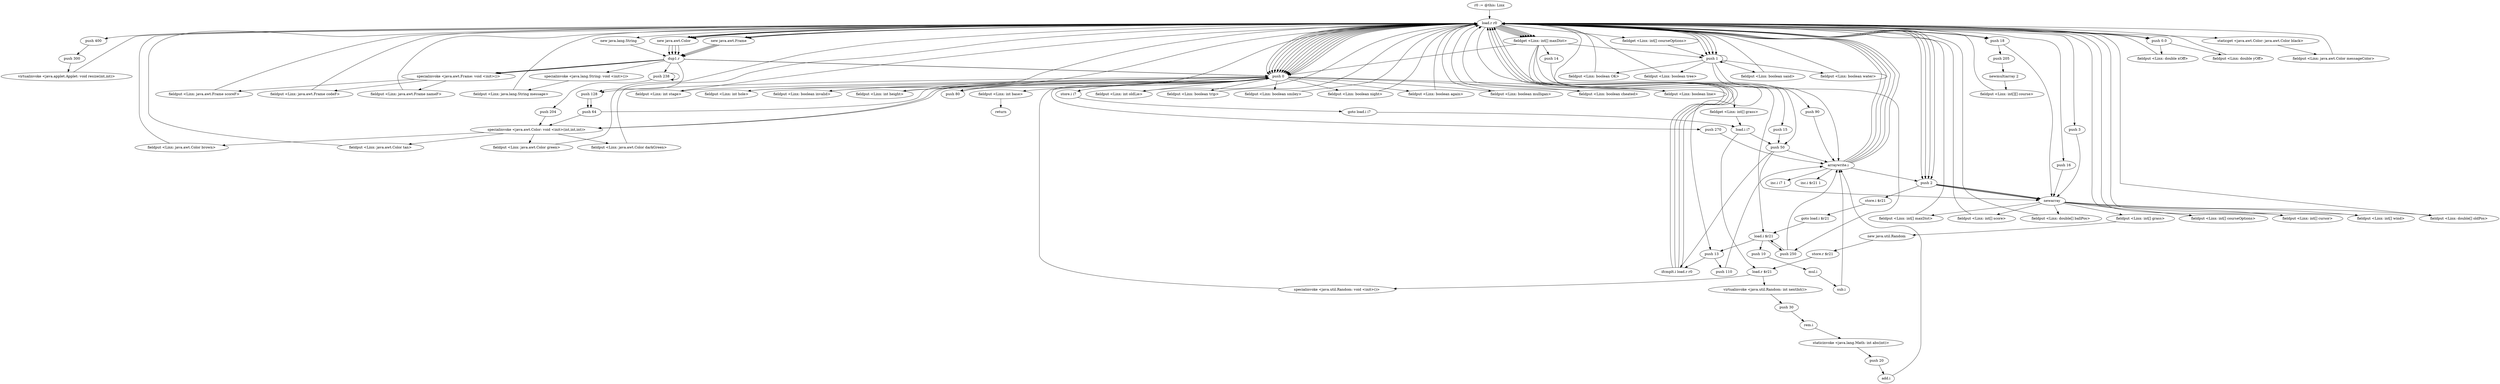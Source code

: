 digraph "" {
    "r0 := @this: Linx"
    "load.r r0"
    "r0 := @this: Linx"->"load.r r0";
    "push 400"
    "load.r r0"->"push 400";
    "push 300"
    "push 400"->"push 300";
    "virtualinvoke <java.applet.Applet: void resize(int,int)>"
    "push 300"->"virtualinvoke <java.applet.Applet: void resize(int,int)>";
    "virtualinvoke <java.applet.Applet: void resize(int,int)>"->"load.r r0";
    "push 0"
    "load.r r0"->"push 0";
    "fieldput <Linx: int stage>"
    "push 0"->"fieldput <Linx: int stage>";
    "fieldput <Linx: int stage>"->"load.r r0";
    "new java.awt.Color"
    "load.r r0"->"new java.awt.Color";
    "dup1.r"
    "new java.awt.Color"->"dup1.r";
    "push 128"
    "dup1.r"->"push 128";
    "push 64"
    "push 128"->"push 64";
    "push 64"->"push 0";
    "specialinvoke <java.awt.Color: void <init>(int,int,int)>"
    "push 0"->"specialinvoke <java.awt.Color: void <init>(int,int,int)>";
    "fieldput <Linx: java.awt.Color brown>"
    "specialinvoke <java.awt.Color: void <init>(int,int,int)>"->"fieldput <Linx: java.awt.Color brown>";
    "fieldput <Linx: java.awt.Color brown>"->"load.r r0";
    "load.r r0"->"new java.awt.Color";
    "new java.awt.Color"->"dup1.r";
    "push 238"
    "dup1.r"->"push 238";
    "push 238"->"push 238";
    "push 204"
    "push 238"->"push 204";
    "push 204"->"specialinvoke <java.awt.Color: void <init>(int,int,int)>";
    "fieldput <Linx: java.awt.Color tan>"
    "specialinvoke <java.awt.Color: void <init>(int,int,int)>"->"fieldput <Linx: java.awt.Color tan>";
    "fieldput <Linx: java.awt.Color tan>"->"load.r r0";
    "load.r r0"->"new java.awt.Color";
    "new java.awt.Color"->"dup1.r";
    "dup1.r"->"push 0";
    "push 0"->"push 128";
    "push 128"->"push 64";
    "push 64"->"specialinvoke <java.awt.Color: void <init>(int,int,int)>";
    "fieldput <Linx: java.awt.Color green>"
    "specialinvoke <java.awt.Color: void <init>(int,int,int)>"->"fieldput <Linx: java.awt.Color green>";
    "fieldput <Linx: java.awt.Color green>"->"load.r r0";
    "load.r r0"->"new java.awt.Color";
    "new java.awt.Color"->"dup1.r";
    "dup1.r"->"push 0";
    "push 80"
    "push 0"->"push 80";
    "push 80"->"push 0";
    "push 0"->"specialinvoke <java.awt.Color: void <init>(int,int,int)>";
    "fieldput <Linx: java.awt.Color darkGreen>"
    "specialinvoke <java.awt.Color: void <init>(int,int,int)>"->"fieldput <Linx: java.awt.Color darkGreen>";
    "fieldput <Linx: java.awt.Color darkGreen>"->"load.r r0";
    "push 16"
    "load.r r0"->"push 16";
    "newarray"
    "push 16"->"newarray";
    "fieldput <Linx: int[] maxDist>"
    "newarray"->"fieldput <Linx: int[] maxDist>";
    "fieldput <Linx: int[] maxDist>"->"load.r r0";
    "fieldget <Linx: int[] maxDist>"
    "load.r r0"->"fieldget <Linx: int[] maxDist>";
    "fieldget <Linx: int[] maxDist>"->"push 0";
    "push 270"
    "push 0"->"push 270";
    "arraywrite.i"
    "push 270"->"arraywrite.i";
    "arraywrite.i"->"load.r r0";
    "load.r r0"->"fieldget <Linx: int[] maxDist>";
    "push 1"
    "fieldget <Linx: int[] maxDist>"->"push 1";
    "push 250"
    "push 1"->"push 250";
    "push 250"->"arraywrite.i";
    "push 2"
    "arraywrite.i"->"push 2";
    "store.i $r21"
    "push 2"->"store.i $r21";
    "goto load.i $r21"
    "store.i $r21"->"goto load.i $r21";
    "load.i $r21"
    "goto load.i $r21"->"load.i $r21";
    "push 13"
    "load.i $r21"->"push 13";
    "ifcmplt.i load.r r0"
    "push 13"->"ifcmplt.i load.r r0";
    "ifcmplt.i load.r r0"->"load.r r0";
    "load.r r0"->"fieldget <Linx: int[] maxDist>";
    "fieldget <Linx: int[] maxDist>"->"push 13";
    "push 110"
    "push 13"->"push 110";
    "push 110"->"arraywrite.i";
    "arraywrite.i"->"load.r r0";
    "load.r r0"->"fieldget <Linx: int[] maxDist>";
    "push 14"
    "fieldget <Linx: int[] maxDist>"->"push 14";
    "push 90"
    "push 14"->"push 90";
    "push 90"->"arraywrite.i";
    "arraywrite.i"->"load.r r0";
    "load.r r0"->"fieldget <Linx: int[] maxDist>";
    "push 15"
    "fieldget <Linx: int[] maxDist>"->"push 15";
    "push 50"
    "push 15"->"push 50";
    "push 50"->"arraywrite.i";
    "arraywrite.i"->"load.r r0";
    "push 18"
    "load.r r0"->"push 18";
    "push 18"->"newarray";
    "fieldput <Linx: int[] score>"
    "newarray"->"fieldput <Linx: int[] score>";
    "fieldput <Linx: int[] score>"->"load.r r0";
    "load.r r0"->"push 0";
    "fieldput <Linx: int hole>"
    "push 0"->"fieldput <Linx: int hole>";
    "fieldput <Linx: int hole>"->"load.r r0";
    "load.r r0"->"push 2";
    "push 2"->"newarray";
    "fieldput <Linx: double[] ballPos>"
    "newarray"->"fieldput <Linx: double[] ballPos>";
    "fieldput <Linx: double[] ballPos>"->"load.r r0";
    "load.r r0"->"push 0";
    "fieldput <Linx: boolean invalid>"
    "push 0"->"fieldput <Linx: boolean invalid>";
    "fieldput <Linx: boolean invalid>"->"load.r r0";
    "load.r r0"->"push 18";
    "push 205"
    "push 18"->"push 205";
    "newmultiarray 2"
    "push 205"->"newmultiarray 2";
    "fieldput <Linx: int[][] course>"
    "newmultiarray 2"->"fieldput <Linx: int[][] course>";
    "fieldput <Linx: int[][] course>"->"load.r r0";
    "push 3"
    "load.r r0"->"push 3";
    "push 3"->"newarray";
    "fieldput <Linx: int[] courseOptions>"
    "newarray"->"fieldput <Linx: int[] courseOptions>";
    "fieldput <Linx: int[] courseOptions>"->"load.r r0";
    "fieldget <Linx: int[] courseOptions>"
    "load.r r0"->"fieldget <Linx: int[] courseOptions>";
    "fieldget <Linx: int[] courseOptions>"->"push 1";
    "push 1"->"push 1";
    "push 1"->"arraywrite.i";
    "arraywrite.i"->"load.r r0";
    "load.r r0"->"push 2";
    "push 2"->"newarray";
    "fieldput <Linx: int[] cursor>"
    "newarray"->"fieldput <Linx: int[] cursor>";
    "fieldput <Linx: int[] cursor>"->"load.r r0";
    "push 0.0"
    "load.r r0"->"push 0.0";
    "fieldput <Linx: double xOff>"
    "push 0.0"->"fieldput <Linx: double xOff>";
    "fieldput <Linx: double xOff>"->"load.r r0";
    "load.r r0"->"push 0.0";
    "fieldput <Linx: double yOff>"
    "push 0.0"->"fieldput <Linx: double yOff>";
    "fieldput <Linx: double yOff>"->"load.r r0";
    "new java.awt.Frame"
    "load.r r0"->"new java.awt.Frame";
    "new java.awt.Frame"->"dup1.r";
    "specialinvoke <java.awt.Frame: void <init>()>"
    "dup1.r"->"specialinvoke <java.awt.Frame: void <init>()>";
    "fieldput <Linx: java.awt.Frame scoreF>"
    "specialinvoke <java.awt.Frame: void <init>()>"->"fieldput <Linx: java.awt.Frame scoreF>";
    "fieldput <Linx: java.awt.Frame scoreF>"->"load.r r0";
    "load.r r0"->"push 50";
    "push 50"->"newarray";
    "fieldput <Linx: int[] grass>"
    "newarray"->"fieldput <Linx: int[] grass>";
    "new java.util.Random"
    "fieldput <Linx: int[] grass>"->"new java.util.Random";
    "store.r $r21"
    "new java.util.Random"->"store.r $r21";
    "load.r $r21"
    "store.r $r21"->"load.r $r21";
    "specialinvoke <java.util.Random: void <init>()>"
    "load.r $r21"->"specialinvoke <java.util.Random: void <init>()>";
    "specialinvoke <java.util.Random: void <init>()>"->"push 0";
    "store.i i7"
    "push 0"->"store.i i7";
    "goto load.i i7"
    "store.i i7"->"goto load.i i7";
    "load.i i7"
    "goto load.i i7"->"load.i i7";
    "load.i i7"->"push 50";
    "push 50"->"ifcmplt.i load.r r0";
    "ifcmplt.i load.r r0"->"load.r r0";
    "load.r r0"->"push 2";
    "push 2"->"newarray";
    "fieldput <Linx: int[] wind>"
    "newarray"->"fieldput <Linx: int[] wind>";
    "fieldput <Linx: int[] wind>"->"load.r r0";
    "load.r r0"->"push 0";
    "fieldput <Linx: int height>"
    "push 0"->"fieldput <Linx: int height>";
    "fieldput <Linx: int height>"->"load.r r0";
    "new java.lang.String"
    "load.r r0"->"new java.lang.String";
    "new java.lang.String"->"dup1.r";
    "specialinvoke <java.lang.String: void <init>()>"
    "dup1.r"->"specialinvoke <java.lang.String: void <init>()>";
    "fieldput <Linx: java.lang.String message>"
    "specialinvoke <java.lang.String: void <init>()>"->"fieldput <Linx: java.lang.String message>";
    "fieldput <Linx: java.lang.String message>"->"load.r r0";
    "staticget <java.awt.Color: java.awt.Color black>"
    "load.r r0"->"staticget <java.awt.Color: java.awt.Color black>";
    "fieldput <Linx: java.awt.Color messageColor>"
    "staticget <java.awt.Color: java.awt.Color black>"->"fieldput <Linx: java.awt.Color messageColor>";
    "fieldput <Linx: java.awt.Color messageColor>"->"load.r r0";
    "load.r r0"->"push 2";
    "push 2"->"newarray";
    "fieldput <Linx: double[] oldPos>"
    "newarray"->"fieldput <Linx: double[] oldPos>";
    "fieldput <Linx: double[] oldPos>"->"load.r r0";
    "load.r r0"->"push 0";
    "fieldput <Linx: int oldLie>"
    "push 0"->"fieldput <Linx: int oldLie>";
    "fieldput <Linx: int oldLie>"->"load.r r0";
    "load.r r0"->"push 1";
    "fieldput <Linx: boolean OK>"
    "push 1"->"fieldput <Linx: boolean OK>";
    "fieldput <Linx: boolean OK>"->"load.r r0";
    "load.r r0"->"new java.awt.Frame";
    "new java.awt.Frame"->"dup1.r";
    "dup1.r"->"specialinvoke <java.awt.Frame: void <init>()>";
    "fieldput <Linx: java.awt.Frame codeF>"
    "specialinvoke <java.awt.Frame: void <init>()>"->"fieldput <Linx: java.awt.Frame codeF>";
    "fieldput <Linx: java.awt.Frame codeF>"->"load.r r0";
    "load.r r0"->"new java.awt.Frame";
    "new java.awt.Frame"->"dup1.r";
    "dup1.r"->"specialinvoke <java.awt.Frame: void <init>()>";
    "fieldput <Linx: java.awt.Frame nameF>"
    "specialinvoke <java.awt.Frame: void <init>()>"->"fieldput <Linx: java.awt.Frame nameF>";
    "fieldput <Linx: java.awt.Frame nameF>"->"load.r r0";
    "load.r r0"->"push 0";
    "fieldput <Linx: boolean trip>"
    "push 0"->"fieldput <Linx: boolean trip>";
    "fieldput <Linx: boolean trip>"->"load.r r0";
    "load.r r0"->"push 0";
    "fieldput <Linx: boolean smiley>"
    "push 0"->"fieldput <Linx: boolean smiley>";
    "fieldput <Linx: boolean smiley>"->"load.r r0";
    "load.r r0"->"push 1";
    "fieldput <Linx: boolean tree>"
    "push 1"->"fieldput <Linx: boolean tree>";
    "fieldput <Linx: boolean tree>"->"load.r r0";
    "load.r r0"->"push 1";
    "fieldput <Linx: boolean sand>"
    "push 1"->"fieldput <Linx: boolean sand>";
    "fieldput <Linx: boolean sand>"->"load.r r0";
    "load.r r0"->"push 1";
    "fieldput <Linx: boolean water>"
    "push 1"->"fieldput <Linx: boolean water>";
    "fieldput <Linx: boolean water>"->"load.r r0";
    "load.r r0"->"push 0";
    "fieldput <Linx: boolean night>"
    "push 0"->"fieldput <Linx: boolean night>";
    "fieldput <Linx: boolean night>"->"load.r r0";
    "load.r r0"->"push 0";
    "fieldput <Linx: boolean again>"
    "push 0"->"fieldput <Linx: boolean again>";
    "fieldput <Linx: boolean again>"->"load.r r0";
    "load.r r0"->"push 0";
    "fieldput <Linx: boolean mulligan>"
    "push 0"->"fieldput <Linx: boolean mulligan>";
    "fieldput <Linx: boolean mulligan>"->"load.r r0";
    "load.r r0"->"push 0";
    "fieldput <Linx: boolean cheated>"
    "push 0"->"fieldput <Linx: boolean cheated>";
    "fieldput <Linx: boolean cheated>"->"load.r r0";
    "load.r r0"->"push 0";
    "fieldput <Linx: boolean line>"
    "push 0"->"fieldput <Linx: boolean line>";
    "fieldput <Linx: boolean line>"->"load.r r0";
    "load.r r0"->"push 0";
    "fieldput <Linx: int base>"
    "push 0"->"fieldput <Linx: int base>";
    "return"
    "fieldput <Linx: int base>"->"return";
    "ifcmplt.i load.r r0"->"load.r r0";
    "fieldget <Linx: int[] grass>"
    "load.r r0"->"fieldget <Linx: int[] grass>";
    "fieldget <Linx: int[] grass>"->"load.i i7";
    "load.i i7"->"load.r $r21";
    "virtualinvoke <java.util.Random: int nextInt()>"
    "load.r $r21"->"virtualinvoke <java.util.Random: int nextInt()>";
    "push 30"
    "virtualinvoke <java.util.Random: int nextInt()>"->"push 30";
    "rem.i"
    "push 30"->"rem.i";
    "staticinvoke <java.lang.Math: int abs(int)>"
    "rem.i"->"staticinvoke <java.lang.Math: int abs(int)>";
    "push 20"
    "staticinvoke <java.lang.Math: int abs(int)>"->"push 20";
    "add.i"
    "push 20"->"add.i";
    "add.i"->"arraywrite.i";
    "inc.i i7 1"
    "arraywrite.i"->"inc.i i7 1";
    "ifcmplt.i load.r r0"->"load.r r0";
    "load.r r0"->"fieldget <Linx: int[] maxDist>";
    "fieldget <Linx: int[] maxDist>"->"load.i $r21";
    "load.i $r21"->"push 250";
    "push 250"->"load.i $r21";
    "push 10"
    "load.i $r21"->"push 10";
    "mul.i"
    "push 10"->"mul.i";
    "sub.i"
    "mul.i"->"sub.i";
    "sub.i"->"arraywrite.i";
    "inc.i $r21 1"
    "arraywrite.i"->"inc.i $r21 1";
}
